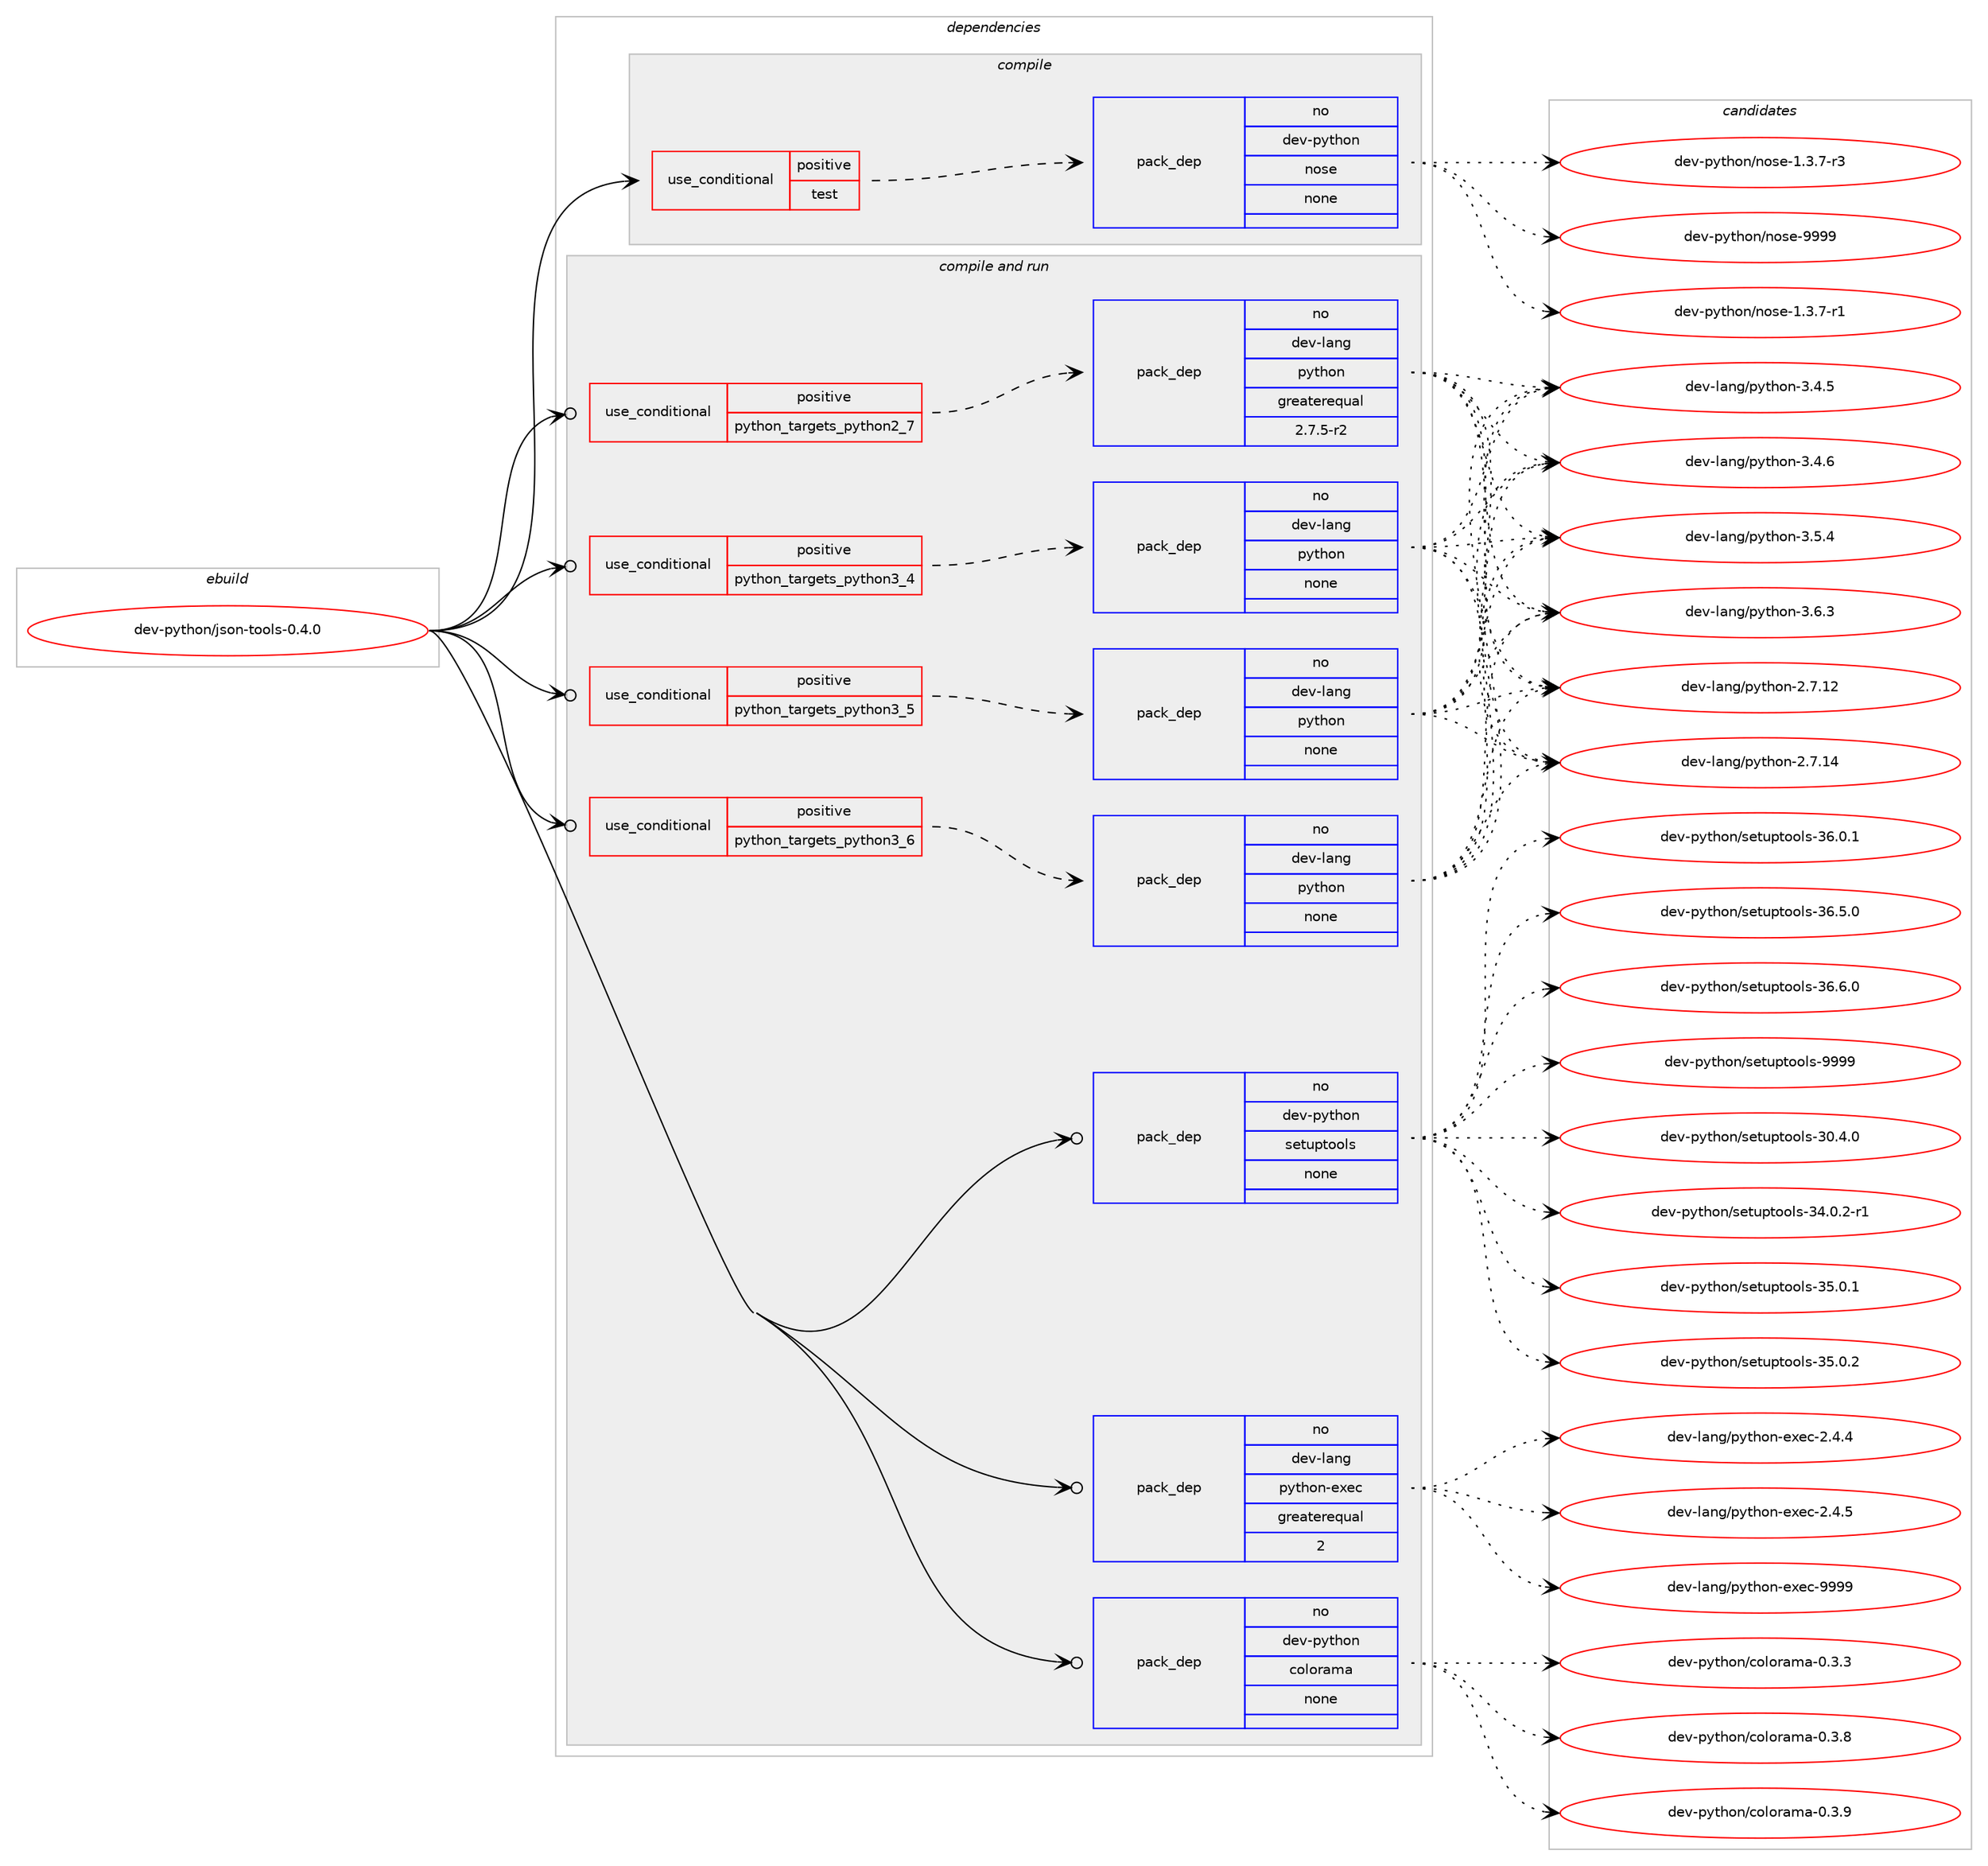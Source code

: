 digraph prolog {

# *************
# Graph options
# *************

newrank=true;
concentrate=true;
compound=true;
graph [rankdir=LR,fontname=Helvetica,fontsize=10,ranksep=1.5];#, ranksep=2.5, nodesep=0.2];
edge  [arrowhead=vee];
node  [fontname=Helvetica,fontsize=10];

# **********
# The ebuild
# **********

subgraph cluster_leftcol {
color=gray;
rank=same;
label=<<i>ebuild</i>>;
id [label="dev-python/json-tools-0.4.0", color=red, width=4, href="../dev-python/json-tools-0.4.0.svg"];
}

# ****************
# The dependencies
# ****************

subgraph cluster_midcol {
color=gray;
label=<<i>dependencies</i>>;
subgraph cluster_compile {
fillcolor="#eeeeee";
style=filled;
label=<<i>compile</i>>;
subgraph cond34512 {
dependency163030 [label=<<TABLE BORDER="0" CELLBORDER="1" CELLSPACING="0" CELLPADDING="4"><TR><TD ROWSPAN="3" CELLPADDING="10">use_conditional</TD></TR><TR><TD>positive</TD></TR><TR><TD>test</TD></TR></TABLE>>, shape=none, color=red];
subgraph pack124666 {
dependency163031 [label=<<TABLE BORDER="0" CELLBORDER="1" CELLSPACING="0" CELLPADDING="4" WIDTH="220"><TR><TD ROWSPAN="6" CELLPADDING="30">pack_dep</TD></TR><TR><TD WIDTH="110">no</TD></TR><TR><TD>dev-python</TD></TR><TR><TD>nose</TD></TR><TR><TD>none</TD></TR><TR><TD></TD></TR></TABLE>>, shape=none, color=blue];
}
dependency163030:e -> dependency163031:w [weight=20,style="dashed",arrowhead="vee"];
}
id:e -> dependency163030:w [weight=20,style="solid",arrowhead="vee"];
}
subgraph cluster_compileandrun {
fillcolor="#eeeeee";
style=filled;
label=<<i>compile and run</i>>;
subgraph cond34513 {
dependency163032 [label=<<TABLE BORDER="0" CELLBORDER="1" CELLSPACING="0" CELLPADDING="4"><TR><TD ROWSPAN="3" CELLPADDING="10">use_conditional</TD></TR><TR><TD>positive</TD></TR><TR><TD>python_targets_python2_7</TD></TR></TABLE>>, shape=none, color=red];
subgraph pack124667 {
dependency163033 [label=<<TABLE BORDER="0" CELLBORDER="1" CELLSPACING="0" CELLPADDING="4" WIDTH="220"><TR><TD ROWSPAN="6" CELLPADDING="30">pack_dep</TD></TR><TR><TD WIDTH="110">no</TD></TR><TR><TD>dev-lang</TD></TR><TR><TD>python</TD></TR><TR><TD>greaterequal</TD></TR><TR><TD>2.7.5-r2</TD></TR></TABLE>>, shape=none, color=blue];
}
dependency163032:e -> dependency163033:w [weight=20,style="dashed",arrowhead="vee"];
}
id:e -> dependency163032:w [weight=20,style="solid",arrowhead="odotvee"];
subgraph cond34514 {
dependency163034 [label=<<TABLE BORDER="0" CELLBORDER="1" CELLSPACING="0" CELLPADDING="4"><TR><TD ROWSPAN="3" CELLPADDING="10">use_conditional</TD></TR><TR><TD>positive</TD></TR><TR><TD>python_targets_python3_4</TD></TR></TABLE>>, shape=none, color=red];
subgraph pack124668 {
dependency163035 [label=<<TABLE BORDER="0" CELLBORDER="1" CELLSPACING="0" CELLPADDING="4" WIDTH="220"><TR><TD ROWSPAN="6" CELLPADDING="30">pack_dep</TD></TR><TR><TD WIDTH="110">no</TD></TR><TR><TD>dev-lang</TD></TR><TR><TD>python</TD></TR><TR><TD>none</TD></TR><TR><TD></TD></TR></TABLE>>, shape=none, color=blue];
}
dependency163034:e -> dependency163035:w [weight=20,style="dashed",arrowhead="vee"];
}
id:e -> dependency163034:w [weight=20,style="solid",arrowhead="odotvee"];
subgraph cond34515 {
dependency163036 [label=<<TABLE BORDER="0" CELLBORDER="1" CELLSPACING="0" CELLPADDING="4"><TR><TD ROWSPAN="3" CELLPADDING="10">use_conditional</TD></TR><TR><TD>positive</TD></TR><TR><TD>python_targets_python3_5</TD></TR></TABLE>>, shape=none, color=red];
subgraph pack124669 {
dependency163037 [label=<<TABLE BORDER="0" CELLBORDER="1" CELLSPACING="0" CELLPADDING="4" WIDTH="220"><TR><TD ROWSPAN="6" CELLPADDING="30">pack_dep</TD></TR><TR><TD WIDTH="110">no</TD></TR><TR><TD>dev-lang</TD></TR><TR><TD>python</TD></TR><TR><TD>none</TD></TR><TR><TD></TD></TR></TABLE>>, shape=none, color=blue];
}
dependency163036:e -> dependency163037:w [weight=20,style="dashed",arrowhead="vee"];
}
id:e -> dependency163036:w [weight=20,style="solid",arrowhead="odotvee"];
subgraph cond34516 {
dependency163038 [label=<<TABLE BORDER="0" CELLBORDER="1" CELLSPACING="0" CELLPADDING="4"><TR><TD ROWSPAN="3" CELLPADDING="10">use_conditional</TD></TR><TR><TD>positive</TD></TR><TR><TD>python_targets_python3_6</TD></TR></TABLE>>, shape=none, color=red];
subgraph pack124670 {
dependency163039 [label=<<TABLE BORDER="0" CELLBORDER="1" CELLSPACING="0" CELLPADDING="4" WIDTH="220"><TR><TD ROWSPAN="6" CELLPADDING="30">pack_dep</TD></TR><TR><TD WIDTH="110">no</TD></TR><TR><TD>dev-lang</TD></TR><TR><TD>python</TD></TR><TR><TD>none</TD></TR><TR><TD></TD></TR></TABLE>>, shape=none, color=blue];
}
dependency163038:e -> dependency163039:w [weight=20,style="dashed",arrowhead="vee"];
}
id:e -> dependency163038:w [weight=20,style="solid",arrowhead="odotvee"];
subgraph pack124671 {
dependency163040 [label=<<TABLE BORDER="0" CELLBORDER="1" CELLSPACING="0" CELLPADDING="4" WIDTH="220"><TR><TD ROWSPAN="6" CELLPADDING="30">pack_dep</TD></TR><TR><TD WIDTH="110">no</TD></TR><TR><TD>dev-lang</TD></TR><TR><TD>python-exec</TD></TR><TR><TD>greaterequal</TD></TR><TR><TD>2</TD></TR></TABLE>>, shape=none, color=blue];
}
id:e -> dependency163040:w [weight=20,style="solid",arrowhead="odotvee"];
subgraph pack124672 {
dependency163041 [label=<<TABLE BORDER="0" CELLBORDER="1" CELLSPACING="0" CELLPADDING="4" WIDTH="220"><TR><TD ROWSPAN="6" CELLPADDING="30">pack_dep</TD></TR><TR><TD WIDTH="110">no</TD></TR><TR><TD>dev-python</TD></TR><TR><TD>colorama</TD></TR><TR><TD>none</TD></TR><TR><TD></TD></TR></TABLE>>, shape=none, color=blue];
}
id:e -> dependency163041:w [weight=20,style="solid",arrowhead="odotvee"];
subgraph pack124673 {
dependency163042 [label=<<TABLE BORDER="0" CELLBORDER="1" CELLSPACING="0" CELLPADDING="4" WIDTH="220"><TR><TD ROWSPAN="6" CELLPADDING="30">pack_dep</TD></TR><TR><TD WIDTH="110">no</TD></TR><TR><TD>dev-python</TD></TR><TR><TD>setuptools</TD></TR><TR><TD>none</TD></TR><TR><TD></TD></TR></TABLE>>, shape=none, color=blue];
}
id:e -> dependency163042:w [weight=20,style="solid",arrowhead="odotvee"];
}
subgraph cluster_run {
fillcolor="#eeeeee";
style=filled;
label=<<i>run</i>>;
}
}

# **************
# The candidates
# **************

subgraph cluster_choices {
rank=same;
color=gray;
label=<<i>candidates</i>>;

subgraph choice124666 {
color=black;
nodesep=1;
choice10010111845112121116104111110471101111151014549465146554511449 [label="dev-python/nose-1.3.7-r1", color=red, width=4,href="../dev-python/nose-1.3.7-r1.svg"];
choice10010111845112121116104111110471101111151014549465146554511451 [label="dev-python/nose-1.3.7-r3", color=red, width=4,href="../dev-python/nose-1.3.7-r3.svg"];
choice10010111845112121116104111110471101111151014557575757 [label="dev-python/nose-9999", color=red, width=4,href="../dev-python/nose-9999.svg"];
dependency163031:e -> choice10010111845112121116104111110471101111151014549465146554511449:w [style=dotted,weight="100"];
dependency163031:e -> choice10010111845112121116104111110471101111151014549465146554511451:w [style=dotted,weight="100"];
dependency163031:e -> choice10010111845112121116104111110471101111151014557575757:w [style=dotted,weight="100"];
}
subgraph choice124667 {
color=black;
nodesep=1;
choice10010111845108971101034711212111610411111045504655464950 [label="dev-lang/python-2.7.12", color=red, width=4,href="../dev-lang/python-2.7.12.svg"];
choice10010111845108971101034711212111610411111045504655464952 [label="dev-lang/python-2.7.14", color=red, width=4,href="../dev-lang/python-2.7.14.svg"];
choice100101118451089711010347112121116104111110455146524653 [label="dev-lang/python-3.4.5", color=red, width=4,href="../dev-lang/python-3.4.5.svg"];
choice100101118451089711010347112121116104111110455146524654 [label="dev-lang/python-3.4.6", color=red, width=4,href="../dev-lang/python-3.4.6.svg"];
choice100101118451089711010347112121116104111110455146534652 [label="dev-lang/python-3.5.4", color=red, width=4,href="../dev-lang/python-3.5.4.svg"];
choice100101118451089711010347112121116104111110455146544651 [label="dev-lang/python-3.6.3", color=red, width=4,href="../dev-lang/python-3.6.3.svg"];
dependency163033:e -> choice10010111845108971101034711212111610411111045504655464950:w [style=dotted,weight="100"];
dependency163033:e -> choice10010111845108971101034711212111610411111045504655464952:w [style=dotted,weight="100"];
dependency163033:e -> choice100101118451089711010347112121116104111110455146524653:w [style=dotted,weight="100"];
dependency163033:e -> choice100101118451089711010347112121116104111110455146524654:w [style=dotted,weight="100"];
dependency163033:e -> choice100101118451089711010347112121116104111110455146534652:w [style=dotted,weight="100"];
dependency163033:e -> choice100101118451089711010347112121116104111110455146544651:w [style=dotted,weight="100"];
}
subgraph choice124668 {
color=black;
nodesep=1;
choice10010111845108971101034711212111610411111045504655464950 [label="dev-lang/python-2.7.12", color=red, width=4,href="../dev-lang/python-2.7.12.svg"];
choice10010111845108971101034711212111610411111045504655464952 [label="dev-lang/python-2.7.14", color=red, width=4,href="../dev-lang/python-2.7.14.svg"];
choice100101118451089711010347112121116104111110455146524653 [label="dev-lang/python-3.4.5", color=red, width=4,href="../dev-lang/python-3.4.5.svg"];
choice100101118451089711010347112121116104111110455146524654 [label="dev-lang/python-3.4.6", color=red, width=4,href="../dev-lang/python-3.4.6.svg"];
choice100101118451089711010347112121116104111110455146534652 [label="dev-lang/python-3.5.4", color=red, width=4,href="../dev-lang/python-3.5.4.svg"];
choice100101118451089711010347112121116104111110455146544651 [label="dev-lang/python-3.6.3", color=red, width=4,href="../dev-lang/python-3.6.3.svg"];
dependency163035:e -> choice10010111845108971101034711212111610411111045504655464950:w [style=dotted,weight="100"];
dependency163035:e -> choice10010111845108971101034711212111610411111045504655464952:w [style=dotted,weight="100"];
dependency163035:e -> choice100101118451089711010347112121116104111110455146524653:w [style=dotted,weight="100"];
dependency163035:e -> choice100101118451089711010347112121116104111110455146524654:w [style=dotted,weight="100"];
dependency163035:e -> choice100101118451089711010347112121116104111110455146534652:w [style=dotted,weight="100"];
dependency163035:e -> choice100101118451089711010347112121116104111110455146544651:w [style=dotted,weight="100"];
}
subgraph choice124669 {
color=black;
nodesep=1;
choice10010111845108971101034711212111610411111045504655464950 [label="dev-lang/python-2.7.12", color=red, width=4,href="../dev-lang/python-2.7.12.svg"];
choice10010111845108971101034711212111610411111045504655464952 [label="dev-lang/python-2.7.14", color=red, width=4,href="../dev-lang/python-2.7.14.svg"];
choice100101118451089711010347112121116104111110455146524653 [label="dev-lang/python-3.4.5", color=red, width=4,href="../dev-lang/python-3.4.5.svg"];
choice100101118451089711010347112121116104111110455146524654 [label="dev-lang/python-3.4.6", color=red, width=4,href="../dev-lang/python-3.4.6.svg"];
choice100101118451089711010347112121116104111110455146534652 [label="dev-lang/python-3.5.4", color=red, width=4,href="../dev-lang/python-3.5.4.svg"];
choice100101118451089711010347112121116104111110455146544651 [label="dev-lang/python-3.6.3", color=red, width=4,href="../dev-lang/python-3.6.3.svg"];
dependency163037:e -> choice10010111845108971101034711212111610411111045504655464950:w [style=dotted,weight="100"];
dependency163037:e -> choice10010111845108971101034711212111610411111045504655464952:w [style=dotted,weight="100"];
dependency163037:e -> choice100101118451089711010347112121116104111110455146524653:w [style=dotted,weight="100"];
dependency163037:e -> choice100101118451089711010347112121116104111110455146524654:w [style=dotted,weight="100"];
dependency163037:e -> choice100101118451089711010347112121116104111110455146534652:w [style=dotted,weight="100"];
dependency163037:e -> choice100101118451089711010347112121116104111110455146544651:w [style=dotted,weight="100"];
}
subgraph choice124670 {
color=black;
nodesep=1;
choice10010111845108971101034711212111610411111045504655464950 [label="dev-lang/python-2.7.12", color=red, width=4,href="../dev-lang/python-2.7.12.svg"];
choice10010111845108971101034711212111610411111045504655464952 [label="dev-lang/python-2.7.14", color=red, width=4,href="../dev-lang/python-2.7.14.svg"];
choice100101118451089711010347112121116104111110455146524653 [label="dev-lang/python-3.4.5", color=red, width=4,href="../dev-lang/python-3.4.5.svg"];
choice100101118451089711010347112121116104111110455146524654 [label="dev-lang/python-3.4.6", color=red, width=4,href="../dev-lang/python-3.4.6.svg"];
choice100101118451089711010347112121116104111110455146534652 [label="dev-lang/python-3.5.4", color=red, width=4,href="../dev-lang/python-3.5.4.svg"];
choice100101118451089711010347112121116104111110455146544651 [label="dev-lang/python-3.6.3", color=red, width=4,href="../dev-lang/python-3.6.3.svg"];
dependency163039:e -> choice10010111845108971101034711212111610411111045504655464950:w [style=dotted,weight="100"];
dependency163039:e -> choice10010111845108971101034711212111610411111045504655464952:w [style=dotted,weight="100"];
dependency163039:e -> choice100101118451089711010347112121116104111110455146524653:w [style=dotted,weight="100"];
dependency163039:e -> choice100101118451089711010347112121116104111110455146524654:w [style=dotted,weight="100"];
dependency163039:e -> choice100101118451089711010347112121116104111110455146534652:w [style=dotted,weight="100"];
dependency163039:e -> choice100101118451089711010347112121116104111110455146544651:w [style=dotted,weight="100"];
}
subgraph choice124671 {
color=black;
nodesep=1;
choice1001011184510897110103471121211161041111104510112010199455046524652 [label="dev-lang/python-exec-2.4.4", color=red, width=4,href="../dev-lang/python-exec-2.4.4.svg"];
choice1001011184510897110103471121211161041111104510112010199455046524653 [label="dev-lang/python-exec-2.4.5", color=red, width=4,href="../dev-lang/python-exec-2.4.5.svg"];
choice10010111845108971101034711212111610411111045101120101994557575757 [label="dev-lang/python-exec-9999", color=red, width=4,href="../dev-lang/python-exec-9999.svg"];
dependency163040:e -> choice1001011184510897110103471121211161041111104510112010199455046524652:w [style=dotted,weight="100"];
dependency163040:e -> choice1001011184510897110103471121211161041111104510112010199455046524653:w [style=dotted,weight="100"];
dependency163040:e -> choice10010111845108971101034711212111610411111045101120101994557575757:w [style=dotted,weight="100"];
}
subgraph choice124672 {
color=black;
nodesep=1;
choice1001011184511212111610411111047991111081111149710997454846514651 [label="dev-python/colorama-0.3.3", color=red, width=4,href="../dev-python/colorama-0.3.3.svg"];
choice1001011184511212111610411111047991111081111149710997454846514656 [label="dev-python/colorama-0.3.8", color=red, width=4,href="../dev-python/colorama-0.3.8.svg"];
choice1001011184511212111610411111047991111081111149710997454846514657 [label="dev-python/colorama-0.3.9", color=red, width=4,href="../dev-python/colorama-0.3.9.svg"];
dependency163041:e -> choice1001011184511212111610411111047991111081111149710997454846514651:w [style=dotted,weight="100"];
dependency163041:e -> choice1001011184511212111610411111047991111081111149710997454846514656:w [style=dotted,weight="100"];
dependency163041:e -> choice1001011184511212111610411111047991111081111149710997454846514657:w [style=dotted,weight="100"];
}
subgraph choice124673 {
color=black;
nodesep=1;
choice100101118451121211161041111104711510111611711211611111110811545514846524648 [label="dev-python/setuptools-30.4.0", color=red, width=4,href="../dev-python/setuptools-30.4.0.svg"];
choice1001011184511212111610411111047115101116117112116111111108115455152464846504511449 [label="dev-python/setuptools-34.0.2-r1", color=red, width=4,href="../dev-python/setuptools-34.0.2-r1.svg"];
choice100101118451121211161041111104711510111611711211611111110811545515346484649 [label="dev-python/setuptools-35.0.1", color=red, width=4,href="../dev-python/setuptools-35.0.1.svg"];
choice100101118451121211161041111104711510111611711211611111110811545515346484650 [label="dev-python/setuptools-35.0.2", color=red, width=4,href="../dev-python/setuptools-35.0.2.svg"];
choice100101118451121211161041111104711510111611711211611111110811545515446484649 [label="dev-python/setuptools-36.0.1", color=red, width=4,href="../dev-python/setuptools-36.0.1.svg"];
choice100101118451121211161041111104711510111611711211611111110811545515446534648 [label="dev-python/setuptools-36.5.0", color=red, width=4,href="../dev-python/setuptools-36.5.0.svg"];
choice100101118451121211161041111104711510111611711211611111110811545515446544648 [label="dev-python/setuptools-36.6.0", color=red, width=4,href="../dev-python/setuptools-36.6.0.svg"];
choice10010111845112121116104111110471151011161171121161111111081154557575757 [label="dev-python/setuptools-9999", color=red, width=4,href="../dev-python/setuptools-9999.svg"];
dependency163042:e -> choice100101118451121211161041111104711510111611711211611111110811545514846524648:w [style=dotted,weight="100"];
dependency163042:e -> choice1001011184511212111610411111047115101116117112116111111108115455152464846504511449:w [style=dotted,weight="100"];
dependency163042:e -> choice100101118451121211161041111104711510111611711211611111110811545515346484649:w [style=dotted,weight="100"];
dependency163042:e -> choice100101118451121211161041111104711510111611711211611111110811545515346484650:w [style=dotted,weight="100"];
dependency163042:e -> choice100101118451121211161041111104711510111611711211611111110811545515446484649:w [style=dotted,weight="100"];
dependency163042:e -> choice100101118451121211161041111104711510111611711211611111110811545515446534648:w [style=dotted,weight="100"];
dependency163042:e -> choice100101118451121211161041111104711510111611711211611111110811545515446544648:w [style=dotted,weight="100"];
dependency163042:e -> choice10010111845112121116104111110471151011161171121161111111081154557575757:w [style=dotted,weight="100"];
}
}

}
